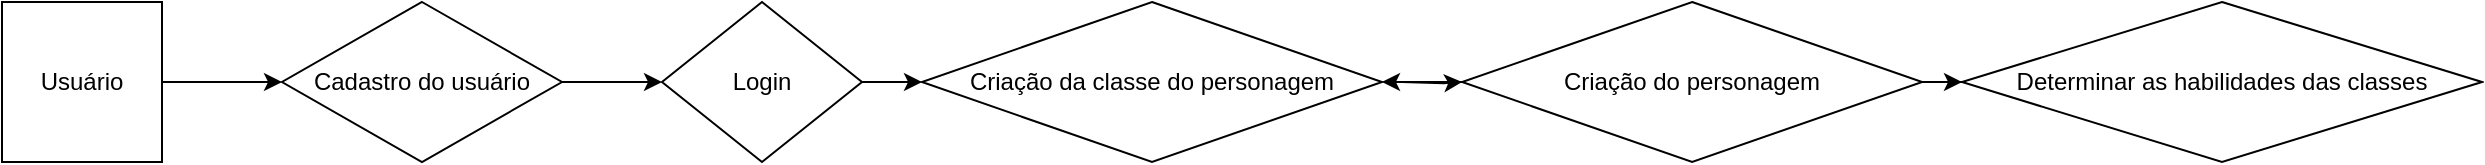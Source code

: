 <mxfile version="19.0.1" type="github">
  <diagram id="Nr3qBea76uzIdlmmIsZl" name="Page-1">
    <mxGraphModel dx="1021" dy="529" grid="1" gridSize="10" guides="1" tooltips="1" connect="1" arrows="1" fold="1" page="1" pageScale="1" pageWidth="827" pageHeight="1169" math="0" shadow="0">
      <root>
        <mxCell id="0" />
        <mxCell id="1" parent="0" />
        <mxCell id="dw2P2mk1RpKRBOWHhtZL-5" style="edgeStyle=orthogonalEdgeStyle;rounded=0;orthogonalLoop=1;jettySize=auto;html=1;exitX=1;exitY=0.5;exitDx=0;exitDy=0;" edge="1" parent="1" source="dw2P2mk1RpKRBOWHhtZL-2" target="dw2P2mk1RpKRBOWHhtZL-6">
          <mxGeometry relative="1" as="geometry">
            <mxPoint x="230" y="230" as="targetPoint" />
          </mxGeometry>
        </mxCell>
        <mxCell id="dw2P2mk1RpKRBOWHhtZL-2" value="Usuário" style="whiteSpace=wrap;html=1;aspect=fixed;" vertex="1" parent="1">
          <mxGeometry x="100" y="190" width="80" height="80" as="geometry" />
        </mxCell>
        <mxCell id="dw2P2mk1RpKRBOWHhtZL-8" style="edgeStyle=orthogonalEdgeStyle;rounded=0;orthogonalLoop=1;jettySize=auto;html=1;exitX=1;exitY=0.5;exitDx=0;exitDy=0;entryX=0;entryY=0.5;entryDx=0;entryDy=0;" edge="1" parent="1" source="dw2P2mk1RpKRBOWHhtZL-6" target="dw2P2mk1RpKRBOWHhtZL-9">
          <mxGeometry relative="1" as="geometry">
            <mxPoint x="430" y="230" as="targetPoint" />
          </mxGeometry>
        </mxCell>
        <mxCell id="dw2P2mk1RpKRBOWHhtZL-6" value="&lt;span style=&quot;line-height: 104%;&quot;&gt;&lt;font style=&quot;font-size: 12px;&quot;&gt;Cadastro do usuário&lt;/font&gt;&lt;/span&gt;" style="rhombus;whiteSpace=wrap;html=1;" vertex="1" parent="1">
          <mxGeometry x="240" y="190" width="140" height="80" as="geometry" />
        </mxCell>
        <mxCell id="dw2P2mk1RpKRBOWHhtZL-11" value="" style="edgeStyle=orthogonalEdgeStyle;rounded=0;orthogonalLoop=1;jettySize=auto;html=1;" edge="1" parent="1" source="dw2P2mk1RpKRBOWHhtZL-9" target="dw2P2mk1RpKRBOWHhtZL-10">
          <mxGeometry relative="1" as="geometry" />
        </mxCell>
        <mxCell id="dw2P2mk1RpKRBOWHhtZL-9" value="Login" style="rhombus;whiteSpace=wrap;html=1;" vertex="1" parent="1">
          <mxGeometry x="430" y="190" width="100" height="80" as="geometry" />
        </mxCell>
        <mxCell id="dw2P2mk1RpKRBOWHhtZL-10" value="&lt;span style=&quot;line-height: 104%;&quot;&gt;&lt;font style=&quot;font-size: 12px;&quot;&gt;Criação da classe do personagem&lt;/font&gt;&lt;/span&gt;" style="rhombus;whiteSpace=wrap;html=1;" vertex="1" parent="1">
          <mxGeometry x="560" y="190" width="230" height="80" as="geometry" />
        </mxCell>
        <mxCell id="dw2P2mk1RpKRBOWHhtZL-13" value="" style="edgeStyle=orthogonalEdgeStyle;rounded=0;orthogonalLoop=1;jettySize=auto;html=1;" edge="1" parent="1" target="dw2P2mk1RpKRBOWHhtZL-14">
          <mxGeometry relative="1" as="geometry">
            <mxPoint x="799.996" y="230.059" as="sourcePoint" />
          </mxGeometry>
        </mxCell>
        <mxCell id="dw2P2mk1RpKRBOWHhtZL-15" style="edgeStyle=orthogonalEdgeStyle;rounded=0;orthogonalLoop=1;jettySize=auto;html=1;entryX=1;entryY=0.5;entryDx=0;entryDy=0;" edge="1" parent="1" source="dw2P2mk1RpKRBOWHhtZL-14" target="dw2P2mk1RpKRBOWHhtZL-10">
          <mxGeometry relative="1" as="geometry" />
        </mxCell>
        <mxCell id="dw2P2mk1RpKRBOWHhtZL-16" style="edgeStyle=orthogonalEdgeStyle;rounded=0;orthogonalLoop=1;jettySize=auto;html=1;exitX=1;exitY=0.5;exitDx=0;exitDy=0;" edge="1" parent="1" source="dw2P2mk1RpKRBOWHhtZL-14" target="dw2P2mk1RpKRBOWHhtZL-17">
          <mxGeometry relative="1" as="geometry">
            <mxPoint x="1100" y="229.824" as="targetPoint" />
          </mxGeometry>
        </mxCell>
        <mxCell id="dw2P2mk1RpKRBOWHhtZL-14" value="&lt;span style=&quot;line-height: 104%;&quot;&gt;&lt;font style=&quot;font-size: 12px;&quot;&gt;Criação do personagem&lt;/font&gt;&lt;/span&gt;" style="rhombus;whiteSpace=wrap;html=1;" vertex="1" parent="1">
          <mxGeometry x="830.07" y="190" width="230" height="80" as="geometry" />
        </mxCell>
        <mxCell id="dw2P2mk1RpKRBOWHhtZL-17" value="&lt;span style=&quot;line-height: 104%;&quot;&gt;&lt;font style=&quot;font-size: 12px;&quot;&gt;Determinar as habilidades das classes&lt;/font&gt;&lt;/span&gt;" style="rhombus;whiteSpace=wrap;html=1;" vertex="1" parent="1">
          <mxGeometry x="1080" y="190" width="260" height="80" as="geometry" />
        </mxCell>
      </root>
    </mxGraphModel>
  </diagram>
</mxfile>
